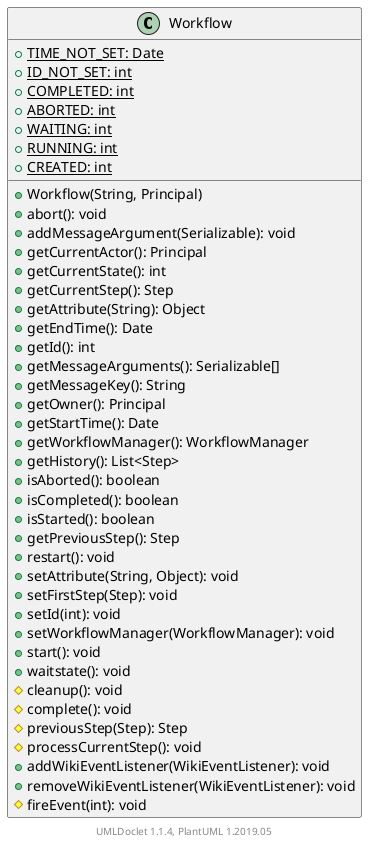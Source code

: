 @startuml

    class Workflow [[Workflow.html]] {
        {static} +TIME_NOT_SET: Date
        {static} +ID_NOT_SET: int
        {static} +COMPLETED: int
        {static} +ABORTED: int
        {static} +WAITING: int
        {static} +RUNNING: int
        {static} +CREATED: int
        +Workflow(String, Principal)
        +abort(): void
        +addMessageArgument(Serializable): void
        +getCurrentActor(): Principal
        +getCurrentState(): int
        +getCurrentStep(): Step
        +getAttribute(String): Object
        +getEndTime(): Date
        +getId(): int
        +getMessageArguments(): Serializable[]
        +getMessageKey(): String
        +getOwner(): Principal
        +getStartTime(): Date
        +getWorkflowManager(): WorkflowManager
        +getHistory(): List<Step>
        +isAborted(): boolean
        +isCompleted(): boolean
        +isStarted(): boolean
        +getPreviousStep(): Step
        +restart(): void
        +setAttribute(String, Object): void
        +setFirstStep(Step): void
        +setId(int): void
        +setWorkflowManager(WorkflowManager): void
        +start(): void
        +waitstate(): void
        #cleanup(): void
        #complete(): void
        #previousStep(Step): Step
        #processCurrentStep(): void
        +addWikiEventListener(WikiEventListener): void
        +removeWikiEventListener(WikiEventListener): void
        #fireEvent(int): void
    }


    center footer UMLDoclet 1.1.4, PlantUML 1.2019.05
@enduml

